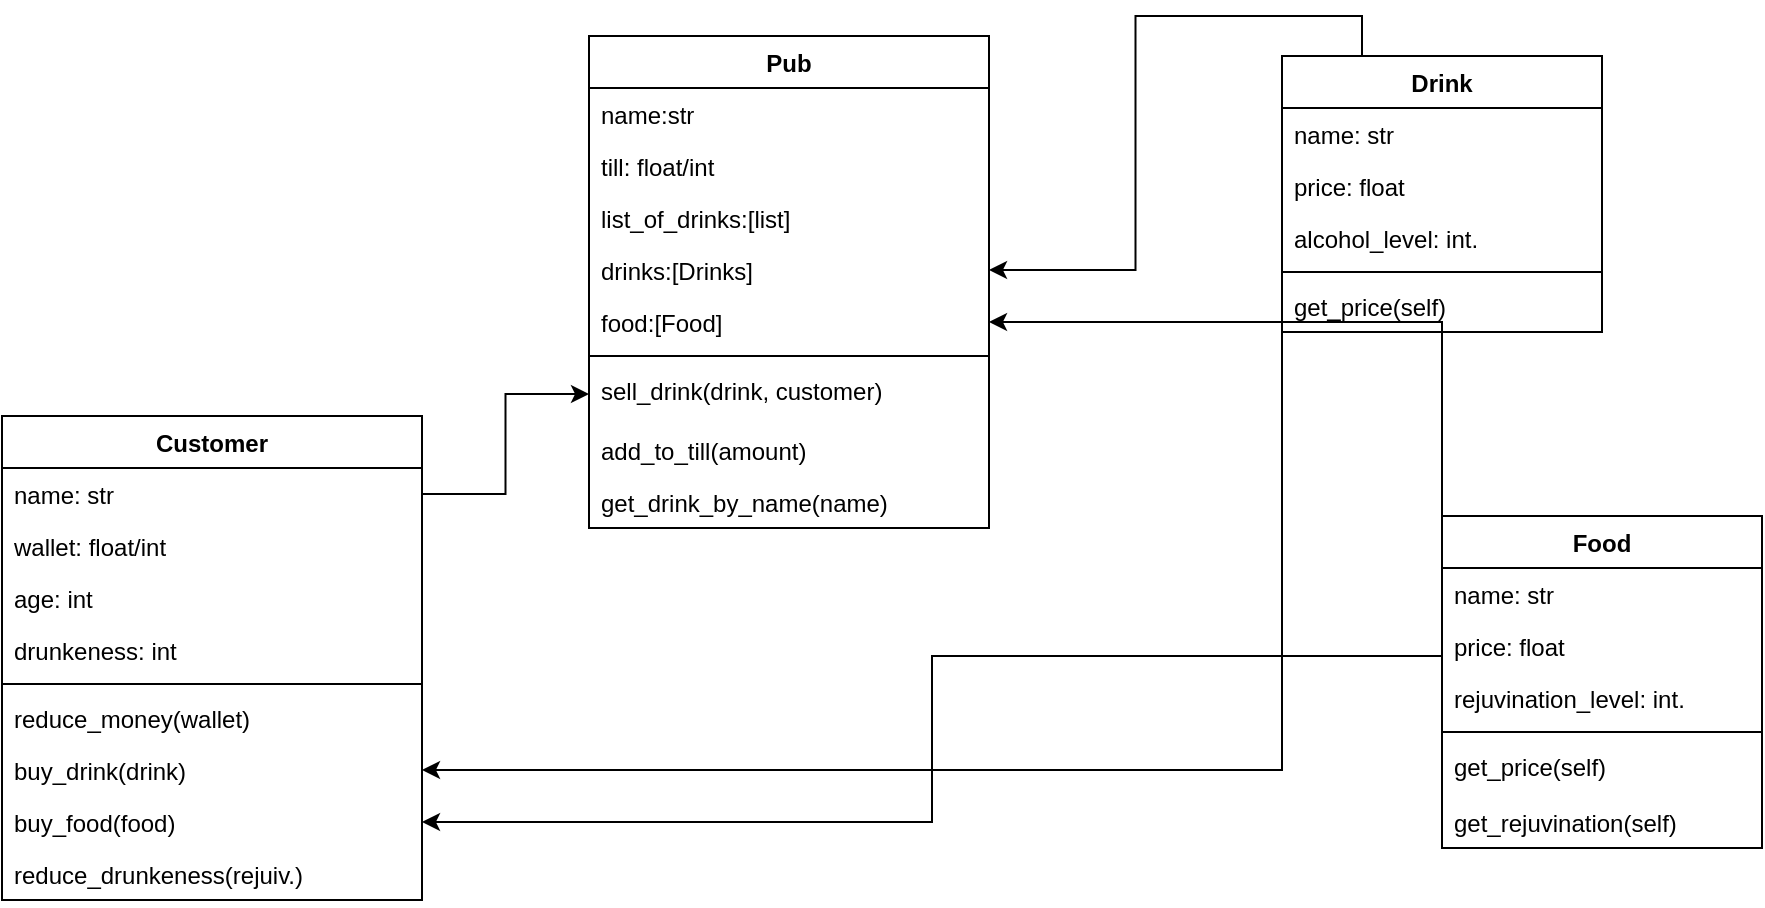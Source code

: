 <mxfile version="14.4.8" type="github">
  <diagram id="C5RBs43oDa-KdzZeNtuy" name="Page-1">
    <mxGraphModel dx="903" dy="530" grid="1" gridSize="10" guides="1" tooltips="1" connect="1" arrows="1" fold="1" page="1" pageScale="1" pageWidth="1169" pageHeight="827" math="0" shadow="0">
      <root>
        <mxCell id="WIyWlLk6GJQsqaUBKTNV-0" />
        <mxCell id="WIyWlLk6GJQsqaUBKTNV-1" parent="WIyWlLk6GJQsqaUBKTNV-0" />
        <mxCell id="Dtx0NeewqGYKpTRZCm5e-0" value="Pub" style="swimlane;fontStyle=1;align=center;verticalAlign=top;childLayout=stackLayout;horizontal=1;startSize=26;horizontalStack=0;resizeParent=1;resizeParentMax=0;resizeLast=0;collapsible=1;marginBottom=0;" vertex="1" parent="WIyWlLk6GJQsqaUBKTNV-1">
          <mxGeometry x="313.5" y="30" width="200" height="246" as="geometry" />
        </mxCell>
        <mxCell id="Dtx0NeewqGYKpTRZCm5e-1" value="name:str" style="text;strokeColor=none;fillColor=none;align=left;verticalAlign=top;spacingLeft=4;spacingRight=4;overflow=hidden;rotatable=0;points=[[0,0.5],[1,0.5]];portConstraint=eastwest;" vertex="1" parent="Dtx0NeewqGYKpTRZCm5e-0">
          <mxGeometry y="26" width="200" height="26" as="geometry" />
        </mxCell>
        <mxCell id="Dtx0NeewqGYKpTRZCm5e-12" value="till: float/int" style="text;strokeColor=none;fillColor=none;align=left;verticalAlign=top;spacingLeft=4;spacingRight=4;overflow=hidden;rotatable=0;points=[[0,0.5],[1,0.5]];portConstraint=eastwest;" vertex="1" parent="Dtx0NeewqGYKpTRZCm5e-0">
          <mxGeometry y="52" width="200" height="26" as="geometry" />
        </mxCell>
        <mxCell id="Dtx0NeewqGYKpTRZCm5e-17" value="list_of_drinks:[list]" style="text;strokeColor=none;fillColor=none;align=left;verticalAlign=top;spacingLeft=4;spacingRight=4;overflow=hidden;rotatable=0;points=[[0,0.5],[1,0.5]];portConstraint=eastwest;" vertex="1" parent="Dtx0NeewqGYKpTRZCm5e-0">
          <mxGeometry y="78" width="200" height="26" as="geometry" />
        </mxCell>
        <mxCell id="Dtx0NeewqGYKpTRZCm5e-18" value="drinks:[Drinks]" style="text;strokeColor=none;fillColor=none;align=left;verticalAlign=top;spacingLeft=4;spacingRight=4;overflow=hidden;rotatable=0;points=[[0,0.5],[1,0.5]];portConstraint=eastwest;" vertex="1" parent="Dtx0NeewqGYKpTRZCm5e-0">
          <mxGeometry y="104" width="200" height="26" as="geometry" />
        </mxCell>
        <mxCell id="Dtx0NeewqGYKpTRZCm5e-39" value="food:[Food]" style="text;strokeColor=none;fillColor=none;align=left;verticalAlign=top;spacingLeft=4;spacingRight=4;overflow=hidden;rotatable=0;points=[[0,0.5],[1,0.5]];portConstraint=eastwest;" vertex="1" parent="Dtx0NeewqGYKpTRZCm5e-0">
          <mxGeometry y="130" width="200" height="26" as="geometry" />
        </mxCell>
        <mxCell id="Dtx0NeewqGYKpTRZCm5e-2" value="" style="line;strokeWidth=1;fillColor=none;align=left;verticalAlign=middle;spacingTop=-1;spacingLeft=3;spacingRight=3;rotatable=0;labelPosition=right;points=[];portConstraint=eastwest;" vertex="1" parent="Dtx0NeewqGYKpTRZCm5e-0">
          <mxGeometry y="156" width="200" height="8" as="geometry" />
        </mxCell>
        <mxCell id="Dtx0NeewqGYKpTRZCm5e-30" value="sell_drink(drink, customer)" style="text;strokeColor=none;fillColor=none;align=left;verticalAlign=top;spacingLeft=4;spacingRight=4;overflow=hidden;rotatable=0;points=[[0,0.5],[1,0.5]];portConstraint=eastwest;" vertex="1" parent="Dtx0NeewqGYKpTRZCm5e-0">
          <mxGeometry y="164" width="200" height="30" as="geometry" />
        </mxCell>
        <mxCell id="Dtx0NeewqGYKpTRZCm5e-33" value="add_to_till(amount)" style="text;strokeColor=none;fillColor=none;align=left;verticalAlign=top;spacingLeft=4;spacingRight=4;overflow=hidden;rotatable=0;points=[[0,0.5],[1,0.5]];portConstraint=eastwest;" vertex="1" parent="Dtx0NeewqGYKpTRZCm5e-0">
          <mxGeometry y="194" width="200" height="26" as="geometry" />
        </mxCell>
        <mxCell id="Dtx0NeewqGYKpTRZCm5e-43" value="get_drink_by_name(name)" style="text;strokeColor=none;fillColor=none;align=left;verticalAlign=top;spacingLeft=4;spacingRight=4;overflow=hidden;rotatable=0;points=[[0,0.5],[1,0.5]];portConstraint=eastwest;" vertex="1" parent="Dtx0NeewqGYKpTRZCm5e-0">
          <mxGeometry y="220" width="200" height="26" as="geometry" />
        </mxCell>
        <mxCell id="Dtx0NeewqGYKpTRZCm5e-38" style="edgeStyle=orthogonalEdgeStyle;rounded=0;orthogonalLoop=1;jettySize=auto;html=1;exitX=0.25;exitY=0;exitDx=0;exitDy=0;" edge="1" parent="WIyWlLk6GJQsqaUBKTNV-1" source="Dtx0NeewqGYKpTRZCm5e-4" target="Dtx0NeewqGYKpTRZCm5e-18">
          <mxGeometry relative="1" as="geometry" />
        </mxCell>
        <mxCell id="Dtx0NeewqGYKpTRZCm5e-42" style="edgeStyle=orthogonalEdgeStyle;rounded=0;orthogonalLoop=1;jettySize=auto;html=1;exitX=0;exitY=1;exitDx=0;exitDy=0;" edge="1" parent="WIyWlLk6GJQsqaUBKTNV-1" source="Dtx0NeewqGYKpTRZCm5e-4" target="Dtx0NeewqGYKpTRZCm5e-14">
          <mxGeometry relative="1" as="geometry" />
        </mxCell>
        <mxCell id="Dtx0NeewqGYKpTRZCm5e-4" value="Drink" style="swimlane;fontStyle=1;align=center;verticalAlign=top;childLayout=stackLayout;horizontal=1;startSize=26;horizontalStack=0;resizeParent=1;resizeParentMax=0;resizeLast=0;collapsible=1;marginBottom=0;" vertex="1" parent="WIyWlLk6GJQsqaUBKTNV-1">
          <mxGeometry x="660" y="40" width="160" height="138" as="geometry" />
        </mxCell>
        <mxCell id="Dtx0NeewqGYKpTRZCm5e-5" value="name: str" style="text;strokeColor=none;fillColor=none;align=left;verticalAlign=top;spacingLeft=4;spacingRight=4;overflow=hidden;rotatable=0;points=[[0,0.5],[1,0.5]];portConstraint=eastwest;" vertex="1" parent="Dtx0NeewqGYKpTRZCm5e-4">
          <mxGeometry y="26" width="160" height="26" as="geometry" />
        </mxCell>
        <mxCell id="Dtx0NeewqGYKpTRZCm5e-19" value="price: float" style="text;strokeColor=none;fillColor=none;align=left;verticalAlign=top;spacingLeft=4;spacingRight=4;overflow=hidden;rotatable=0;points=[[0,0.5],[1,0.5]];portConstraint=eastwest;" vertex="1" parent="Dtx0NeewqGYKpTRZCm5e-4">
          <mxGeometry y="52" width="160" height="26" as="geometry" />
        </mxCell>
        <mxCell id="Dtx0NeewqGYKpTRZCm5e-31" value="alcohol_level: int." style="text;strokeColor=none;fillColor=none;align=left;verticalAlign=top;spacingLeft=4;spacingRight=4;overflow=hidden;rotatable=0;points=[[0,0.5],[1,0.5]];portConstraint=eastwest;" vertex="1" parent="Dtx0NeewqGYKpTRZCm5e-4">
          <mxGeometry y="78" width="160" height="26" as="geometry" />
        </mxCell>
        <mxCell id="Dtx0NeewqGYKpTRZCm5e-6" value="" style="line;strokeWidth=1;fillColor=none;align=left;verticalAlign=middle;spacingTop=-1;spacingLeft=3;spacingRight=3;rotatable=0;labelPosition=right;points=[];portConstraint=eastwest;" vertex="1" parent="Dtx0NeewqGYKpTRZCm5e-4">
          <mxGeometry y="104" width="160" height="8" as="geometry" />
        </mxCell>
        <mxCell id="Dtx0NeewqGYKpTRZCm5e-7" value="get_price(self)" style="text;strokeColor=none;fillColor=none;align=left;verticalAlign=top;spacingLeft=4;spacingRight=4;overflow=hidden;rotatable=0;points=[[0,0.5],[1,0.5]];portConstraint=eastwest;" vertex="1" parent="Dtx0NeewqGYKpTRZCm5e-4">
          <mxGeometry y="112" width="160" height="26" as="geometry" />
        </mxCell>
        <mxCell id="Dtx0NeewqGYKpTRZCm5e-8" value="Customer" style="swimlane;fontStyle=1;align=center;verticalAlign=top;childLayout=stackLayout;horizontal=1;startSize=26;horizontalStack=0;resizeParent=1;resizeParentMax=0;resizeLast=0;collapsible=1;marginBottom=0;" vertex="1" parent="WIyWlLk6GJQsqaUBKTNV-1">
          <mxGeometry x="20" y="220" width="210" height="242" as="geometry" />
        </mxCell>
        <mxCell id="Dtx0NeewqGYKpTRZCm5e-9" value="name: str" style="text;strokeColor=none;fillColor=none;align=left;verticalAlign=top;spacingLeft=4;spacingRight=4;overflow=hidden;rotatable=0;points=[[0,0.5],[1,0.5]];portConstraint=eastwest;" vertex="1" parent="Dtx0NeewqGYKpTRZCm5e-8">
          <mxGeometry y="26" width="210" height="26" as="geometry" />
        </mxCell>
        <mxCell id="Dtx0NeewqGYKpTRZCm5e-13" value="wallet: float/int" style="text;strokeColor=none;fillColor=none;align=left;verticalAlign=top;spacingLeft=4;spacingRight=4;overflow=hidden;rotatable=0;points=[[0,0.5],[1,0.5]];portConstraint=eastwest;" vertex="1" parent="Dtx0NeewqGYKpTRZCm5e-8">
          <mxGeometry y="52" width="210" height="26" as="geometry" />
        </mxCell>
        <mxCell id="Dtx0NeewqGYKpTRZCm5e-21" value="age: int" style="text;strokeColor=none;fillColor=none;align=left;verticalAlign=top;spacingLeft=4;spacingRight=4;overflow=hidden;rotatable=0;points=[[0,0.5],[1,0.5]];portConstraint=eastwest;" vertex="1" parent="Dtx0NeewqGYKpTRZCm5e-8">
          <mxGeometry y="78" width="210" height="26" as="geometry" />
        </mxCell>
        <mxCell id="Dtx0NeewqGYKpTRZCm5e-22" value="drunkeness: int" style="text;strokeColor=none;fillColor=none;align=left;verticalAlign=top;spacingLeft=4;spacingRight=4;overflow=hidden;rotatable=0;points=[[0,0.5],[1,0.5]];portConstraint=eastwest;" vertex="1" parent="Dtx0NeewqGYKpTRZCm5e-8">
          <mxGeometry y="104" width="210" height="26" as="geometry" />
        </mxCell>
        <mxCell id="Dtx0NeewqGYKpTRZCm5e-10" value="" style="line;strokeWidth=1;fillColor=none;align=left;verticalAlign=middle;spacingTop=-1;spacingLeft=3;spacingRight=3;rotatable=0;labelPosition=right;points=[];portConstraint=eastwest;" vertex="1" parent="Dtx0NeewqGYKpTRZCm5e-8">
          <mxGeometry y="130" width="210" height="8" as="geometry" />
        </mxCell>
        <mxCell id="Dtx0NeewqGYKpTRZCm5e-11" value="reduce_money(wallet)" style="text;strokeColor=none;fillColor=none;align=left;verticalAlign=top;spacingLeft=4;spacingRight=4;overflow=hidden;rotatable=0;points=[[0,0.5],[1,0.5]];portConstraint=eastwest;" vertex="1" parent="Dtx0NeewqGYKpTRZCm5e-8">
          <mxGeometry y="138" width="210" height="26" as="geometry" />
        </mxCell>
        <mxCell id="Dtx0NeewqGYKpTRZCm5e-14" value="buy_drink(drink)" style="text;strokeColor=none;fillColor=none;align=left;verticalAlign=top;spacingLeft=4;spacingRight=4;overflow=hidden;rotatable=0;points=[[0,0.5],[1,0.5]];portConstraint=eastwest;" vertex="1" parent="Dtx0NeewqGYKpTRZCm5e-8">
          <mxGeometry y="164" width="210" height="26" as="geometry" />
        </mxCell>
        <mxCell id="Dtx0NeewqGYKpTRZCm5e-35" value="buy_food(food)" style="text;strokeColor=none;fillColor=none;align=left;verticalAlign=top;spacingLeft=4;spacingRight=4;overflow=hidden;rotatable=0;points=[[0,0.5],[1,0.5]];portConstraint=eastwest;" vertex="1" parent="Dtx0NeewqGYKpTRZCm5e-8">
          <mxGeometry y="190" width="210" height="26" as="geometry" />
        </mxCell>
        <mxCell id="Dtx0NeewqGYKpTRZCm5e-36" value="reduce_drunkeness(rejuiv.)" style="text;strokeColor=none;fillColor=none;align=left;verticalAlign=top;spacingLeft=4;spacingRight=4;overflow=hidden;rotatable=0;points=[[0,0.5],[1,0.5]];portConstraint=eastwest;" vertex="1" parent="Dtx0NeewqGYKpTRZCm5e-8">
          <mxGeometry y="216" width="210" height="26" as="geometry" />
        </mxCell>
        <mxCell id="Dtx0NeewqGYKpTRZCm5e-16" style="edgeStyle=orthogonalEdgeStyle;rounded=0;orthogonalLoop=1;jettySize=auto;html=1;exitX=1;exitY=0.5;exitDx=0;exitDy=0;" edge="1" parent="WIyWlLk6GJQsqaUBKTNV-1" source="Dtx0NeewqGYKpTRZCm5e-9" target="Dtx0NeewqGYKpTRZCm5e-30">
          <mxGeometry relative="1" as="geometry">
            <mxPoint x="380" y="163" as="targetPoint" />
          </mxGeometry>
        </mxCell>
        <mxCell id="Dtx0NeewqGYKpTRZCm5e-40" style="edgeStyle=orthogonalEdgeStyle;rounded=0;orthogonalLoop=1;jettySize=auto;html=1;exitX=0;exitY=0;exitDx=0;exitDy=0;" edge="1" parent="WIyWlLk6GJQsqaUBKTNV-1" source="Dtx0NeewqGYKpTRZCm5e-24" target="Dtx0NeewqGYKpTRZCm5e-39">
          <mxGeometry relative="1" as="geometry" />
        </mxCell>
        <mxCell id="Dtx0NeewqGYKpTRZCm5e-24" value="Food" style="swimlane;fontStyle=1;align=center;verticalAlign=top;childLayout=stackLayout;horizontal=1;startSize=26;horizontalStack=0;resizeParent=1;resizeParentMax=0;resizeLast=0;collapsible=1;marginBottom=0;" vertex="1" parent="WIyWlLk6GJQsqaUBKTNV-1">
          <mxGeometry x="740" y="270" width="160" height="166" as="geometry" />
        </mxCell>
        <mxCell id="Dtx0NeewqGYKpTRZCm5e-25" value="name: str" style="text;strokeColor=none;fillColor=none;align=left;verticalAlign=top;spacingLeft=4;spacingRight=4;overflow=hidden;rotatable=0;points=[[0,0.5],[1,0.5]];portConstraint=eastwest;" vertex="1" parent="Dtx0NeewqGYKpTRZCm5e-24">
          <mxGeometry y="26" width="160" height="26" as="geometry" />
        </mxCell>
        <mxCell id="Dtx0NeewqGYKpTRZCm5e-26" value="price: float" style="text;strokeColor=none;fillColor=none;align=left;verticalAlign=top;spacingLeft=4;spacingRight=4;overflow=hidden;rotatable=0;points=[[0,0.5],[1,0.5]];portConstraint=eastwest;" vertex="1" parent="Dtx0NeewqGYKpTRZCm5e-24">
          <mxGeometry y="52" width="160" height="26" as="geometry" />
        </mxCell>
        <mxCell id="Dtx0NeewqGYKpTRZCm5e-29" value="rejuvination_level: int." style="text;strokeColor=none;fillColor=none;align=left;verticalAlign=top;spacingLeft=4;spacingRight=4;overflow=hidden;rotatable=0;points=[[0,0.5],[1,0.5]];portConstraint=eastwest;" vertex="1" parent="Dtx0NeewqGYKpTRZCm5e-24">
          <mxGeometry y="78" width="160" height="26" as="geometry" />
        </mxCell>
        <mxCell id="Dtx0NeewqGYKpTRZCm5e-27" value="" style="line;strokeWidth=1;fillColor=none;align=left;verticalAlign=middle;spacingTop=-1;spacingLeft=3;spacingRight=3;rotatable=0;labelPosition=right;points=[];portConstraint=eastwest;" vertex="1" parent="Dtx0NeewqGYKpTRZCm5e-24">
          <mxGeometry y="104" width="160" height="8" as="geometry" />
        </mxCell>
        <mxCell id="Dtx0NeewqGYKpTRZCm5e-28" value="get_price(self)" style="text;strokeColor=none;fillColor=none;align=left;verticalAlign=top;spacingLeft=4;spacingRight=4;overflow=hidden;rotatable=0;points=[[0,0.5],[1,0.5]];portConstraint=eastwest;" vertex="1" parent="Dtx0NeewqGYKpTRZCm5e-24">
          <mxGeometry y="112" width="160" height="28" as="geometry" />
        </mxCell>
        <mxCell id="Dtx0NeewqGYKpTRZCm5e-37" value="get_rejuvination(self)" style="text;strokeColor=none;fillColor=none;align=left;verticalAlign=top;spacingLeft=4;spacingRight=4;overflow=hidden;rotatable=0;points=[[0,0.5],[1,0.5]];portConstraint=eastwest;" vertex="1" parent="Dtx0NeewqGYKpTRZCm5e-24">
          <mxGeometry y="140" width="160" height="26" as="geometry" />
        </mxCell>
        <mxCell id="Dtx0NeewqGYKpTRZCm5e-41" style="edgeStyle=orthogonalEdgeStyle;rounded=0;orthogonalLoop=1;jettySize=auto;html=1;exitX=0;exitY=0;exitDx=0;exitDy=0;" edge="1" parent="WIyWlLk6GJQsqaUBKTNV-1" source="Dtx0NeewqGYKpTRZCm5e-24" target="Dtx0NeewqGYKpTRZCm5e-35">
          <mxGeometry relative="1" as="geometry">
            <Array as="points">
              <mxPoint x="740" y="340" />
              <mxPoint x="485" y="340" />
              <mxPoint x="485" y="423" />
            </Array>
          </mxGeometry>
        </mxCell>
      </root>
    </mxGraphModel>
  </diagram>
</mxfile>
